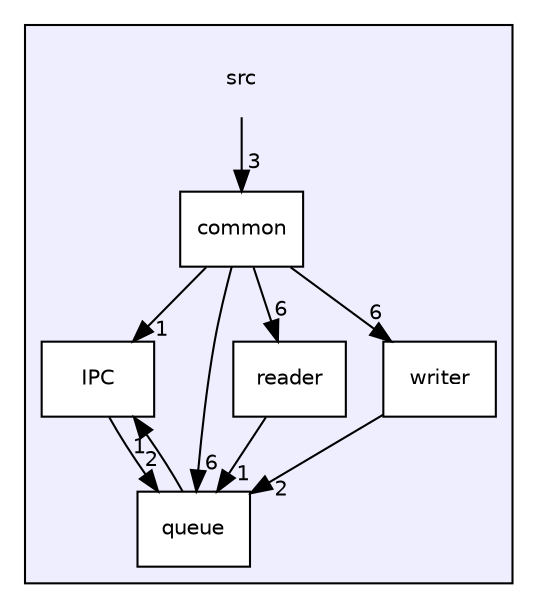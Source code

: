 digraph "/home/runner/work/ki/ki/src" {
  compound=true
  node [ fontsize="10", fontname="Helvetica"];
  edge [ labelfontsize="10", labelfontname="Helvetica"];
  subgraph clusterdir_68267d1309a1af8e8297ef4c3efbcdba {
    graph [ bgcolor="#eeeeff", pencolor="black", label="" URL="dir_68267d1309a1af8e8297ef4c3efbcdba.html"];
    dir_68267d1309a1af8e8297ef4c3efbcdba [shape=plaintext label="src"];
  dir_fdedb0aba14d44ce9d99bc100e026e6a [shape=box label="common" fillcolor="white" style="filled" URL="dir_fdedb0aba14d44ce9d99bc100e026e6a.html"];
  dir_e610e3c8d6dfa68ab78990210e12254f [shape=box label="IPC" fillcolor="white" style="filled" URL="dir_e610e3c8d6dfa68ab78990210e12254f.html"];
  dir_b932d720ae4455b3a35ba932c1ee98d1 [shape=box label="queue" fillcolor="white" style="filled" URL="dir_b932d720ae4455b3a35ba932c1ee98d1.html"];
  dir_af89b2be539cdaaafaad341d1e56977e [shape=box label="reader" fillcolor="white" style="filled" URL="dir_af89b2be539cdaaafaad341d1e56977e.html"];
  dir_d23ba569ffb931581bcd85a3af3f3bc5 [shape=box label="writer" fillcolor="white" style="filled" URL="dir_d23ba569ffb931581bcd85a3af3f3bc5.html"];
  }
  dir_d23ba569ffb931581bcd85a3af3f3bc5->dir_b932d720ae4455b3a35ba932c1ee98d1 [headlabel="2", labeldistance=1.5 headhref="dir_000005_000003.html"];
  dir_68267d1309a1af8e8297ef4c3efbcdba->dir_fdedb0aba14d44ce9d99bc100e026e6a [headlabel="3", labeldistance=1.5 headhref="dir_000000_000001.html"];
  dir_af89b2be539cdaaafaad341d1e56977e->dir_b932d720ae4455b3a35ba932c1ee98d1 [headlabel="1", labeldistance=1.5 headhref="dir_000004_000003.html"];
  dir_b932d720ae4455b3a35ba932c1ee98d1->dir_e610e3c8d6dfa68ab78990210e12254f [headlabel="1", labeldistance=1.5 headhref="dir_000003_000002.html"];
  dir_e610e3c8d6dfa68ab78990210e12254f->dir_b932d720ae4455b3a35ba932c1ee98d1 [headlabel="2", labeldistance=1.5 headhref="dir_000002_000003.html"];
  dir_fdedb0aba14d44ce9d99bc100e026e6a->dir_af89b2be539cdaaafaad341d1e56977e [headlabel="6", labeldistance=1.5 headhref="dir_000001_000004.html"];
  dir_fdedb0aba14d44ce9d99bc100e026e6a->dir_b932d720ae4455b3a35ba932c1ee98d1 [headlabel="6", labeldistance=1.5 headhref="dir_000001_000003.html"];
  dir_fdedb0aba14d44ce9d99bc100e026e6a->dir_d23ba569ffb931581bcd85a3af3f3bc5 [headlabel="6", labeldistance=1.5 headhref="dir_000001_000005.html"];
  dir_fdedb0aba14d44ce9d99bc100e026e6a->dir_e610e3c8d6dfa68ab78990210e12254f [headlabel="1", labeldistance=1.5 headhref="dir_000001_000002.html"];
}
